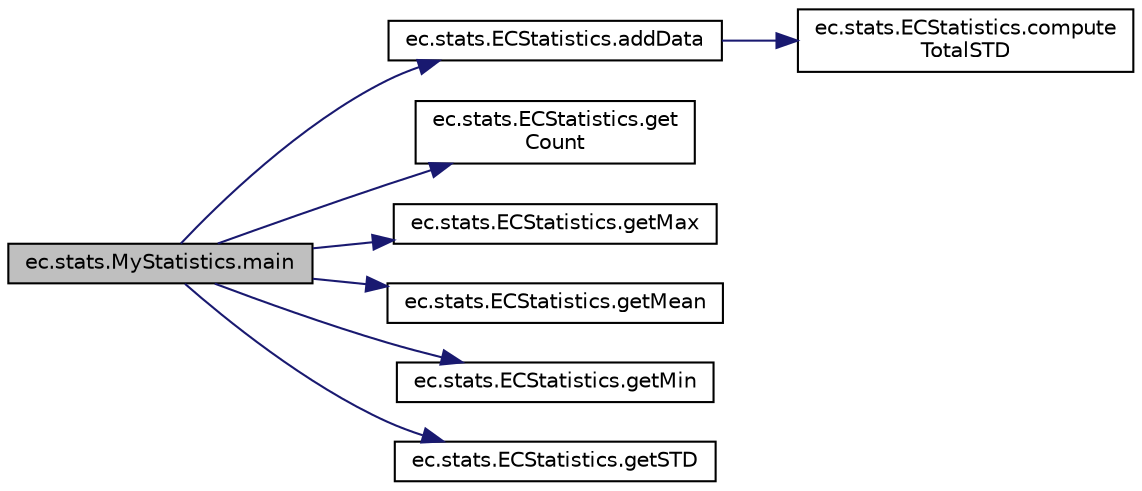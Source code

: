 digraph "ec.stats.MyStatistics.main"
{
  edge [fontname="Helvetica",fontsize="10",labelfontname="Helvetica",labelfontsize="10"];
  node [fontname="Helvetica",fontsize="10",shape=record];
  rankdir="LR";
  Node0 [label="ec.stats.MyStatistics.main",height=0.2,width=0.4,color="black", fillcolor="grey75", style="filled", fontcolor="black"];
  Node0 -> Node1 [color="midnightblue",fontsize="10",style="solid",fontname="Helvetica"];
  Node1 [label="ec.stats.ECStatistics.addData",height=0.2,width=0.4,color="black", fillcolor="white", style="filled",URL="$classec_1_1stats_1_1_e_c_statistics.html#a6529c36c2e76dcebd8d81f5d7510eb50",tooltip="Add double to the data array and re-compute the count/min/max/mean/standard deviation. "];
  Node1 -> Node2 [color="midnightblue",fontsize="10",style="solid",fontname="Helvetica"];
  Node2 [label="ec.stats.ECStatistics.compute\lTotalSTD",height=0.2,width=0.4,color="black", fillcolor="white", style="filled",URL="$classec_1_1stats_1_1_e_c_statistics.html#a89857f7a47ae0c7f697c0dc889425311",tooltip="Compute the total standard deviation for all values in the data array. "];
  Node0 -> Node3 [color="midnightblue",fontsize="10",style="solid",fontname="Helvetica"];
  Node3 [label="ec.stats.ECStatistics.get\lCount",height=0.2,width=0.4,color="black", fillcolor="white", style="filled",URL="$classec_1_1stats_1_1_e_c_statistics.html#a2dd48a948c6790d2343bb6ad5a8fbdec",tooltip="Getter for the count property. "];
  Node0 -> Node4 [color="midnightblue",fontsize="10",style="solid",fontname="Helvetica"];
  Node4 [label="ec.stats.ECStatistics.getMax",height=0.2,width=0.4,color="black", fillcolor="white", style="filled",URL="$classec_1_1stats_1_1_e_c_statistics.html#a8b2714fd78189774569a9e8fdd4ab616",tooltip="Getter for the max property. "];
  Node0 -> Node5 [color="midnightblue",fontsize="10",style="solid",fontname="Helvetica"];
  Node5 [label="ec.stats.ECStatistics.getMean",height=0.2,width=0.4,color="black", fillcolor="white", style="filled",URL="$classec_1_1stats_1_1_e_c_statistics.html#a510f764444291c56c80ba03cd620e743",tooltip="Getter for the mean property. "];
  Node0 -> Node6 [color="midnightblue",fontsize="10",style="solid",fontname="Helvetica"];
  Node6 [label="ec.stats.ECStatistics.getMin",height=0.2,width=0.4,color="black", fillcolor="white", style="filled",URL="$classec_1_1stats_1_1_e_c_statistics.html#a6bf9d8b0d5bc4700a37247d7cc90fe17",tooltip="Getter for the min property. "];
  Node0 -> Node7 [color="midnightblue",fontsize="10",style="solid",fontname="Helvetica"];
  Node7 [label="ec.stats.ECStatistics.getSTD",height=0.2,width=0.4,color="black", fillcolor="white", style="filled",URL="$classec_1_1stats_1_1_e_c_statistics.html#a6944951db00482e534e10c4c9bf5c968",tooltip="Getter for the std property. "];
}
